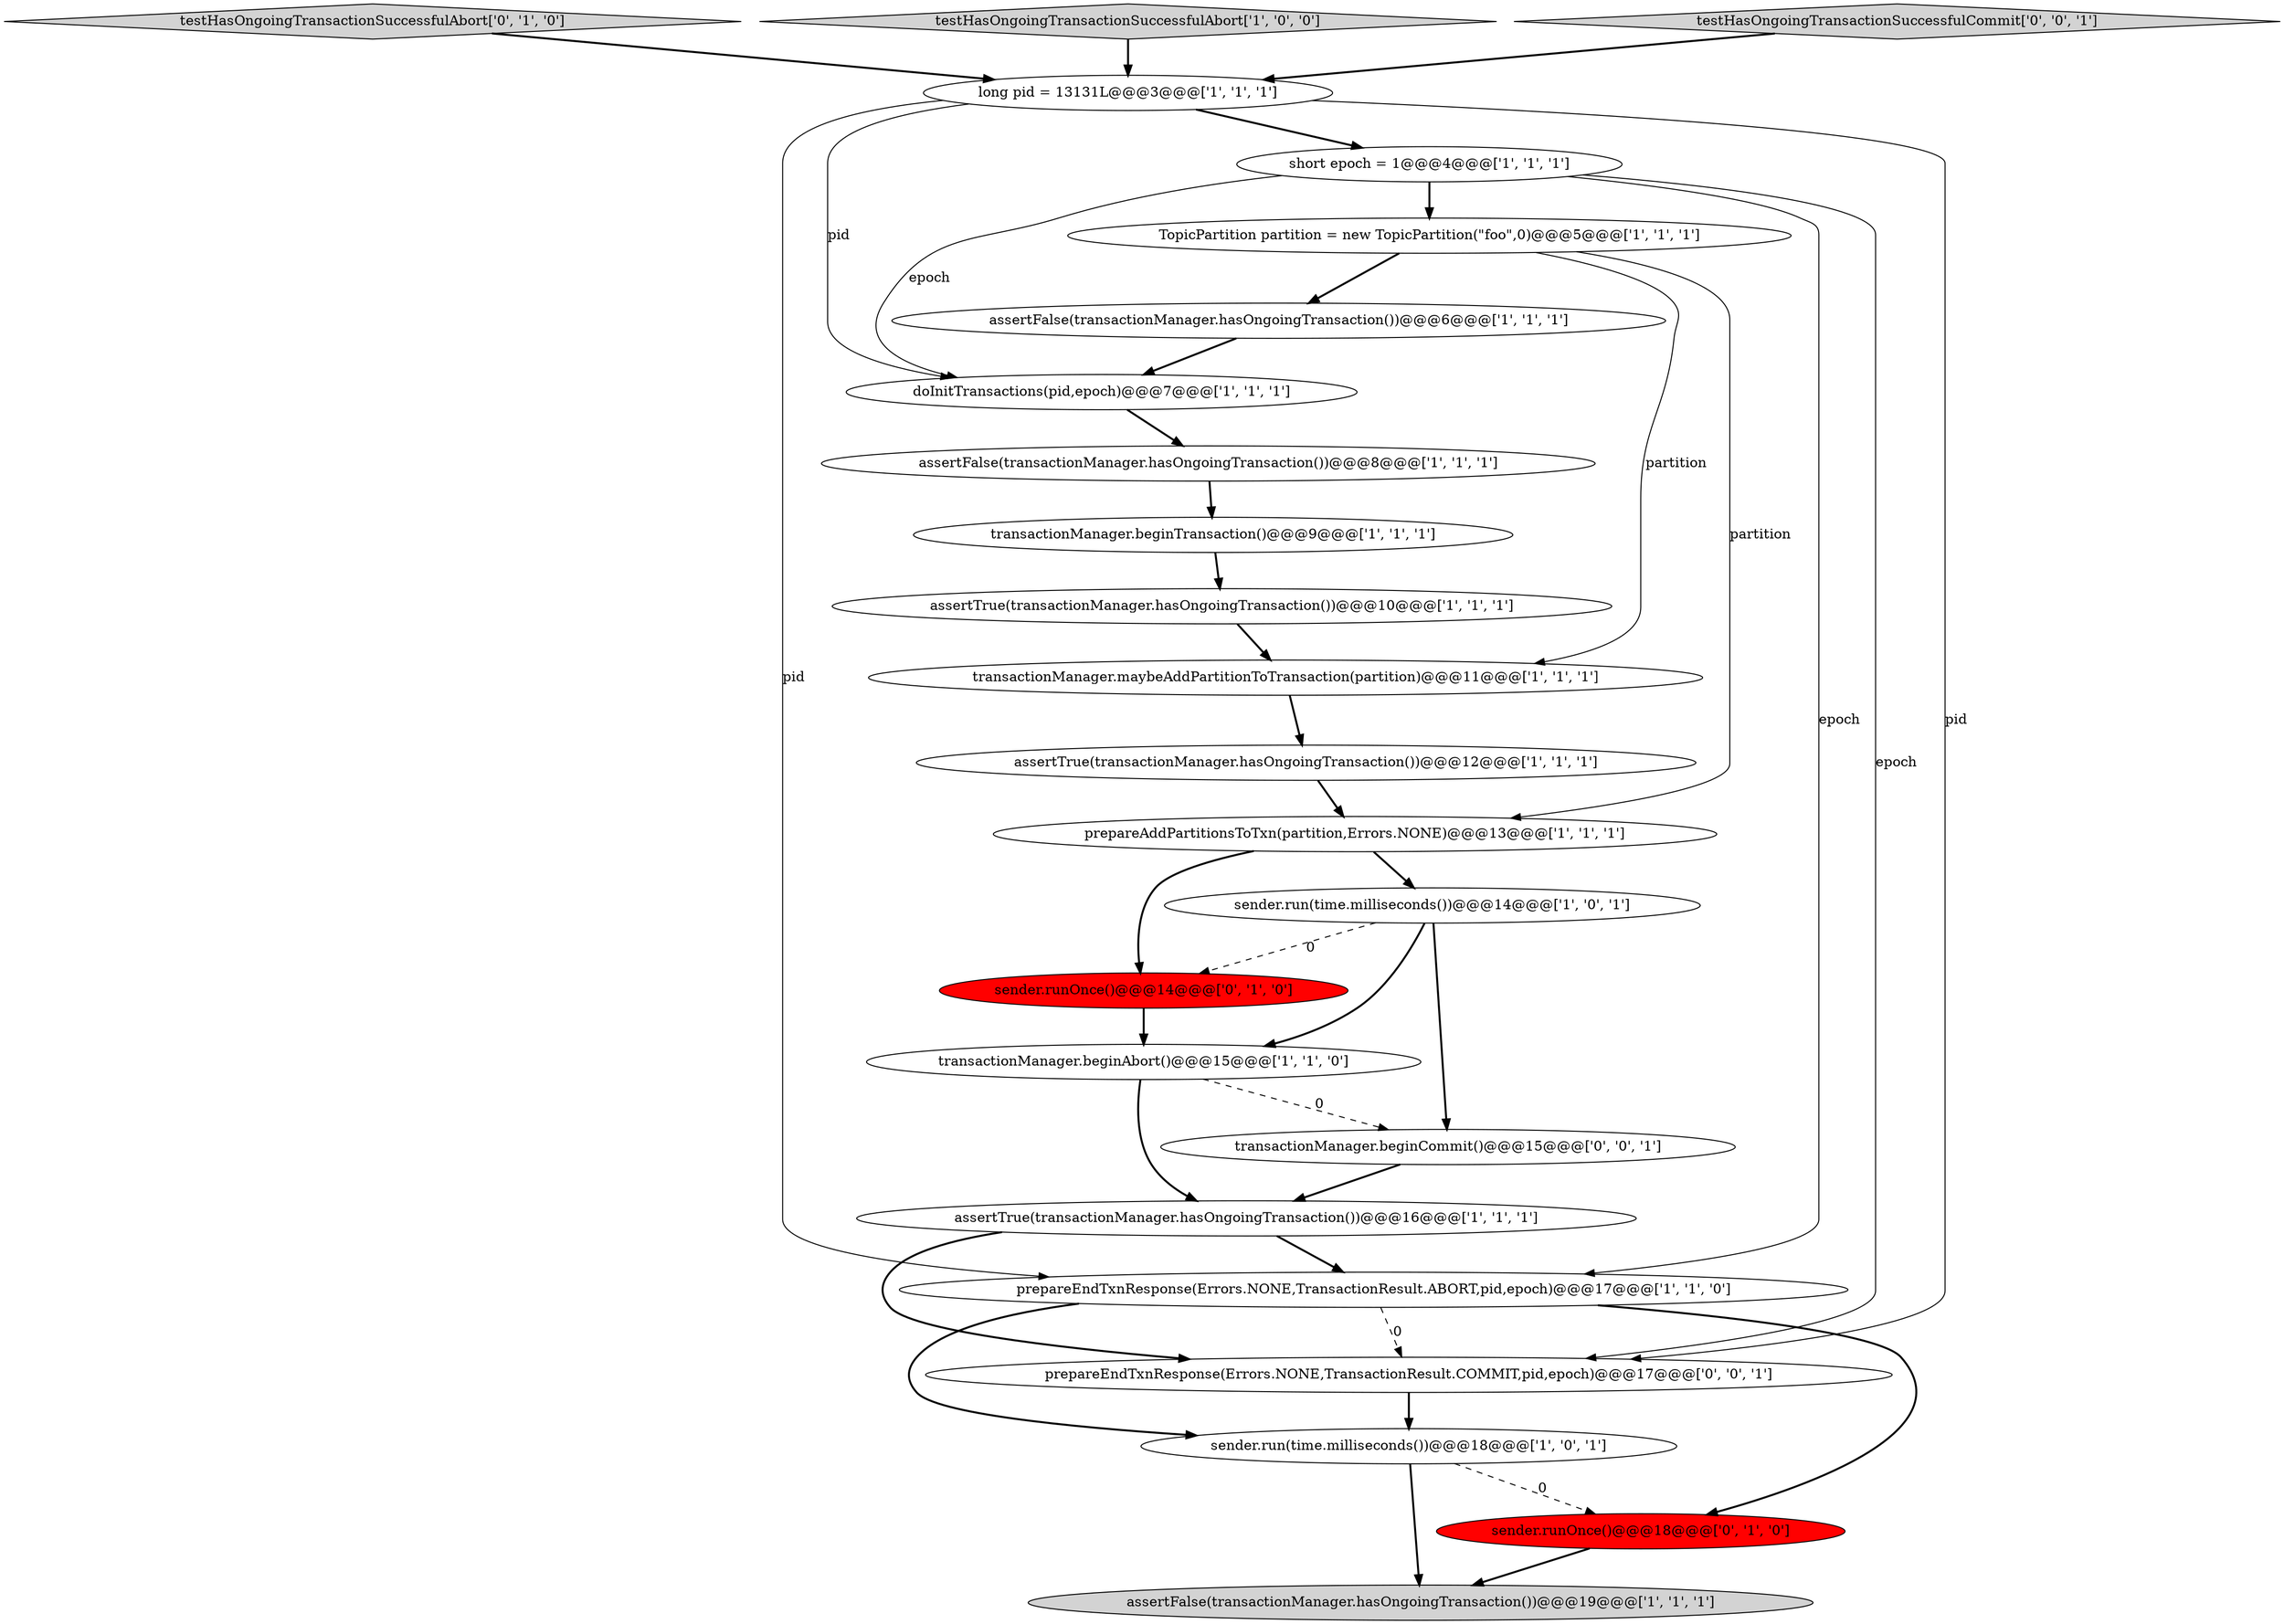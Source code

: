 digraph {
0 [style = filled, label = "prepareAddPartitionsToTxn(partition,Errors.NONE)@@@13@@@['1', '1', '1']", fillcolor = white, shape = ellipse image = "AAA0AAABBB1BBB"];
9 [style = filled, label = "sender.run(time.milliseconds())@@@18@@@['1', '0', '1']", fillcolor = white, shape = ellipse image = "AAA0AAABBB1BBB"];
7 [style = filled, label = "transactionManager.beginAbort()@@@15@@@['1', '1', '0']", fillcolor = white, shape = ellipse image = "AAA0AAABBB1BBB"];
20 [style = filled, label = "sender.runOnce()@@@14@@@['0', '1', '0']", fillcolor = red, shape = ellipse image = "AAA1AAABBB2BBB"];
15 [style = filled, label = "assertTrue(transactionManager.hasOngoingTransaction())@@@10@@@['1', '1', '1']", fillcolor = white, shape = ellipse image = "AAA0AAABBB1BBB"];
3 [style = filled, label = "transactionManager.maybeAddPartitionToTransaction(partition)@@@11@@@['1', '1', '1']", fillcolor = white, shape = ellipse image = "AAA0AAABBB1BBB"];
19 [style = filled, label = "testHasOngoingTransactionSuccessfulAbort['0', '1', '0']", fillcolor = lightgray, shape = diamond image = "AAA0AAABBB2BBB"];
16 [style = filled, label = "assertFalse(transactionManager.hasOngoingTransaction())@@@19@@@['1', '1', '1']", fillcolor = lightgray, shape = ellipse image = "AAA0AAABBB1BBB"];
1 [style = filled, label = "testHasOngoingTransactionSuccessfulAbort['1', '0', '0']", fillcolor = lightgray, shape = diamond image = "AAA0AAABBB1BBB"];
14 [style = filled, label = "TopicPartition partition = new TopicPartition(\"foo\",0)@@@5@@@['1', '1', '1']", fillcolor = white, shape = ellipse image = "AAA0AAABBB1BBB"];
2 [style = filled, label = "assertFalse(transactionManager.hasOngoingTransaction())@@@6@@@['1', '1', '1']", fillcolor = white, shape = ellipse image = "AAA0AAABBB1BBB"];
10 [style = filled, label = "assertFalse(transactionManager.hasOngoingTransaction())@@@8@@@['1', '1', '1']", fillcolor = white, shape = ellipse image = "AAA0AAABBB1BBB"];
4 [style = filled, label = "long pid = 13131L@@@3@@@['1', '1', '1']", fillcolor = white, shape = ellipse image = "AAA0AAABBB1BBB"];
6 [style = filled, label = "assertTrue(transactionManager.hasOngoingTransaction())@@@12@@@['1', '1', '1']", fillcolor = white, shape = ellipse image = "AAA0AAABBB1BBB"];
13 [style = filled, label = "sender.run(time.milliseconds())@@@14@@@['1', '0', '1']", fillcolor = white, shape = ellipse image = "AAA0AAABBB1BBB"];
17 [style = filled, label = "short epoch = 1@@@4@@@['1', '1', '1']", fillcolor = white, shape = ellipse image = "AAA0AAABBB1BBB"];
12 [style = filled, label = "doInitTransactions(pid,epoch)@@@7@@@['1', '1', '1']", fillcolor = white, shape = ellipse image = "AAA0AAABBB1BBB"];
23 [style = filled, label = "prepareEndTxnResponse(Errors.NONE,TransactionResult.COMMIT,pid,epoch)@@@17@@@['0', '0', '1']", fillcolor = white, shape = ellipse image = "AAA0AAABBB3BBB"];
11 [style = filled, label = "transactionManager.beginTransaction()@@@9@@@['1', '1', '1']", fillcolor = white, shape = ellipse image = "AAA0AAABBB1BBB"];
5 [style = filled, label = "assertTrue(transactionManager.hasOngoingTransaction())@@@16@@@['1', '1', '1']", fillcolor = white, shape = ellipse image = "AAA0AAABBB1BBB"];
18 [style = filled, label = "sender.runOnce()@@@18@@@['0', '1', '0']", fillcolor = red, shape = ellipse image = "AAA1AAABBB2BBB"];
8 [style = filled, label = "prepareEndTxnResponse(Errors.NONE,TransactionResult.ABORT,pid,epoch)@@@17@@@['1', '1', '0']", fillcolor = white, shape = ellipse image = "AAA0AAABBB1BBB"];
22 [style = filled, label = "testHasOngoingTransactionSuccessfulCommit['0', '0', '1']", fillcolor = lightgray, shape = diamond image = "AAA0AAABBB3BBB"];
21 [style = filled, label = "transactionManager.beginCommit()@@@15@@@['0', '0', '1']", fillcolor = white, shape = ellipse image = "AAA0AAABBB3BBB"];
5->8 [style = bold, label=""];
1->4 [style = bold, label=""];
7->21 [style = dashed, label="0"];
4->17 [style = bold, label=""];
0->13 [style = bold, label=""];
5->23 [style = bold, label=""];
17->23 [style = solid, label="epoch"];
8->18 [style = bold, label=""];
13->20 [style = dashed, label="0"];
9->18 [style = dashed, label="0"];
3->6 [style = bold, label=""];
6->0 [style = bold, label=""];
15->3 [style = bold, label=""];
17->12 [style = solid, label="epoch"];
9->16 [style = bold, label=""];
11->15 [style = bold, label=""];
2->12 [style = bold, label=""];
22->4 [style = bold, label=""];
4->12 [style = solid, label="pid"];
14->3 [style = solid, label="partition"];
21->5 [style = bold, label=""];
7->5 [style = bold, label=""];
12->10 [style = bold, label=""];
17->14 [style = bold, label=""];
13->7 [style = bold, label=""];
8->9 [style = bold, label=""];
4->8 [style = solid, label="pid"];
4->23 [style = solid, label="pid"];
0->20 [style = bold, label=""];
14->2 [style = bold, label=""];
19->4 [style = bold, label=""];
14->0 [style = solid, label="partition"];
20->7 [style = bold, label=""];
13->21 [style = bold, label=""];
17->8 [style = solid, label="epoch"];
23->9 [style = bold, label=""];
8->23 [style = dashed, label="0"];
10->11 [style = bold, label=""];
18->16 [style = bold, label=""];
}

